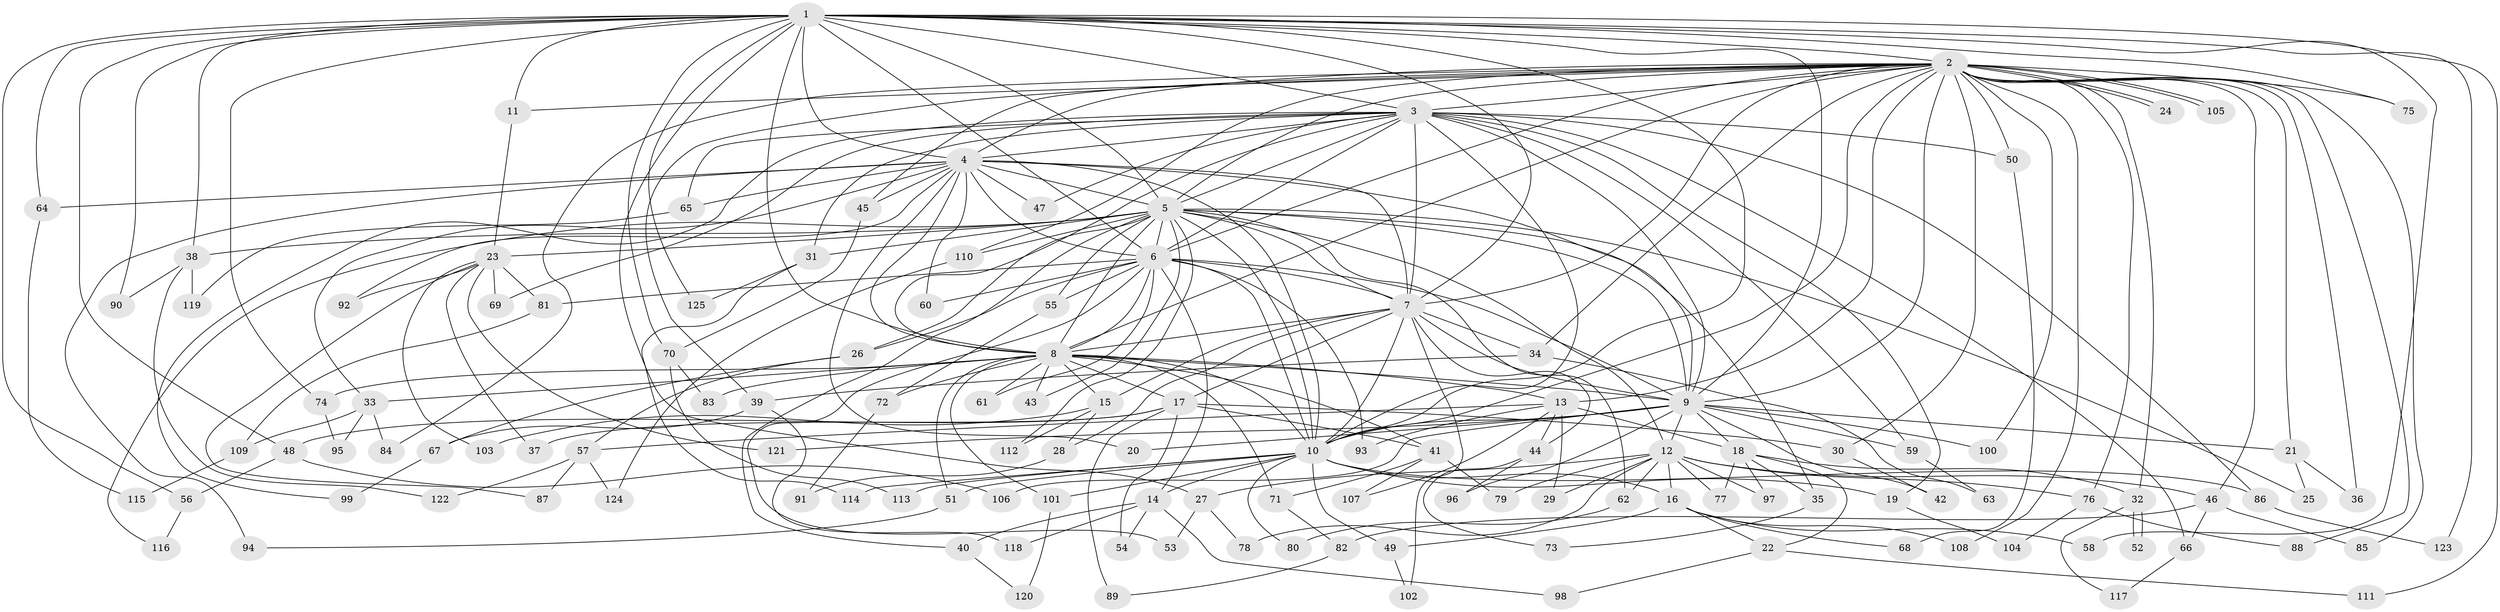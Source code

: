 // coarse degree distribution, {22: 0.011363636363636364, 29: 0.011363636363636364, 18: 0.022727272727272728, 17: 0.022727272727272728, 23: 0.011363636363636364, 15: 0.022727272727272728, 20: 0.011363636363636364, 19: 0.011363636363636364, 3: 0.2159090909090909, 8: 0.022727272727272728, 6: 0.03409090909090909, 4: 0.13636363636363635, 7: 0.011363636363636364, 2: 0.3977272727272727, 9: 0.011363636363636364, 5: 0.045454545454545456}
// Generated by graph-tools (version 1.1) at 2025/23/03/03/25 07:23:46]
// undirected, 125 vertices, 275 edges
graph export_dot {
graph [start="1"]
  node [color=gray90,style=filled];
  1;
  2;
  3;
  4;
  5;
  6;
  7;
  8;
  9;
  10;
  11;
  12;
  13;
  14;
  15;
  16;
  17;
  18;
  19;
  20;
  21;
  22;
  23;
  24;
  25;
  26;
  27;
  28;
  29;
  30;
  31;
  32;
  33;
  34;
  35;
  36;
  37;
  38;
  39;
  40;
  41;
  42;
  43;
  44;
  45;
  46;
  47;
  48;
  49;
  50;
  51;
  52;
  53;
  54;
  55;
  56;
  57;
  58;
  59;
  60;
  61;
  62;
  63;
  64;
  65;
  66;
  67;
  68;
  69;
  70;
  71;
  72;
  73;
  74;
  75;
  76;
  77;
  78;
  79;
  80;
  81;
  82;
  83;
  84;
  85;
  86;
  87;
  88;
  89;
  90;
  91;
  92;
  93;
  94;
  95;
  96;
  97;
  98;
  99;
  100;
  101;
  102;
  103;
  104;
  105;
  106;
  107;
  108;
  109;
  110;
  111;
  112;
  113;
  114;
  115;
  116;
  117;
  118;
  119;
  120;
  121;
  122;
  123;
  124;
  125;
  1 -- 2;
  1 -- 3;
  1 -- 4;
  1 -- 5;
  1 -- 6;
  1 -- 7;
  1 -- 8;
  1 -- 9;
  1 -- 10;
  1 -- 11;
  1 -- 27;
  1 -- 38;
  1 -- 48;
  1 -- 56;
  1 -- 58;
  1 -- 64;
  1 -- 70;
  1 -- 74;
  1 -- 75;
  1 -- 90;
  1 -- 111;
  1 -- 123;
  1 -- 125;
  2 -- 3;
  2 -- 4;
  2 -- 5;
  2 -- 6;
  2 -- 7;
  2 -- 8;
  2 -- 9;
  2 -- 10;
  2 -- 11;
  2 -- 13;
  2 -- 21;
  2 -- 24;
  2 -- 24;
  2 -- 30;
  2 -- 32;
  2 -- 34;
  2 -- 36;
  2 -- 39;
  2 -- 45;
  2 -- 46;
  2 -- 50;
  2 -- 75;
  2 -- 76;
  2 -- 84;
  2 -- 85;
  2 -- 88;
  2 -- 100;
  2 -- 105;
  2 -- 105;
  2 -- 108;
  2 -- 110;
  3 -- 4;
  3 -- 5;
  3 -- 6;
  3 -- 7;
  3 -- 8;
  3 -- 9;
  3 -- 10;
  3 -- 19;
  3 -- 31;
  3 -- 47;
  3 -- 50;
  3 -- 59;
  3 -- 65;
  3 -- 66;
  3 -- 69;
  3 -- 86;
  3 -- 99;
  4 -- 5;
  4 -- 6;
  4 -- 7;
  4 -- 8;
  4 -- 9;
  4 -- 10;
  4 -- 20;
  4 -- 33;
  4 -- 45;
  4 -- 47;
  4 -- 60;
  4 -- 64;
  4 -- 65;
  4 -- 92;
  4 -- 94;
  5 -- 6;
  5 -- 7;
  5 -- 8;
  5 -- 9;
  5 -- 10;
  5 -- 12;
  5 -- 23;
  5 -- 25;
  5 -- 26;
  5 -- 31;
  5 -- 35;
  5 -- 38;
  5 -- 40;
  5 -- 43;
  5 -- 55;
  5 -- 62;
  5 -- 110;
  5 -- 112;
  5 -- 116;
  6 -- 7;
  6 -- 8;
  6 -- 9;
  6 -- 10;
  6 -- 14;
  6 -- 26;
  6 -- 53;
  6 -- 55;
  6 -- 60;
  6 -- 61;
  6 -- 81;
  6 -- 93;
  7 -- 8;
  7 -- 9;
  7 -- 10;
  7 -- 15;
  7 -- 17;
  7 -- 28;
  7 -- 34;
  7 -- 44;
  7 -- 102;
  8 -- 9;
  8 -- 10;
  8 -- 13;
  8 -- 15;
  8 -- 17;
  8 -- 33;
  8 -- 41;
  8 -- 43;
  8 -- 51;
  8 -- 61;
  8 -- 71;
  8 -- 72;
  8 -- 74;
  8 -- 83;
  8 -- 101;
  9 -- 10;
  9 -- 12;
  9 -- 18;
  9 -- 20;
  9 -- 21;
  9 -- 42;
  9 -- 59;
  9 -- 96;
  9 -- 100;
  9 -- 106;
  9 -- 121;
  10 -- 14;
  10 -- 16;
  10 -- 19;
  10 -- 49;
  10 -- 51;
  10 -- 80;
  10 -- 86;
  10 -- 101;
  10 -- 113;
  10 -- 114;
  11 -- 23;
  12 -- 16;
  12 -- 27;
  12 -- 29;
  12 -- 46;
  12 -- 62;
  12 -- 76;
  12 -- 77;
  12 -- 78;
  12 -- 79;
  12 -- 97;
  13 -- 18;
  13 -- 29;
  13 -- 44;
  13 -- 57;
  13 -- 93;
  13 -- 107;
  14 -- 40;
  14 -- 54;
  14 -- 98;
  14 -- 118;
  15 -- 28;
  15 -- 103;
  15 -- 112;
  16 -- 22;
  16 -- 49;
  16 -- 58;
  16 -- 68;
  16 -- 108;
  17 -- 30;
  17 -- 37;
  17 -- 41;
  17 -- 48;
  17 -- 54;
  17 -- 89;
  18 -- 22;
  18 -- 32;
  18 -- 35;
  18 -- 77;
  18 -- 97;
  19 -- 104;
  21 -- 25;
  21 -- 36;
  22 -- 98;
  22 -- 111;
  23 -- 37;
  23 -- 69;
  23 -- 81;
  23 -- 87;
  23 -- 92;
  23 -- 103;
  23 -- 121;
  26 -- 57;
  26 -- 67;
  27 -- 53;
  27 -- 78;
  28 -- 91;
  30 -- 42;
  31 -- 114;
  31 -- 125;
  32 -- 52;
  32 -- 52;
  32 -- 117;
  33 -- 84;
  33 -- 95;
  33 -- 109;
  34 -- 39;
  34 -- 63;
  35 -- 73;
  38 -- 90;
  38 -- 119;
  38 -- 122;
  39 -- 67;
  39 -- 118;
  40 -- 120;
  41 -- 71;
  41 -- 79;
  41 -- 107;
  44 -- 73;
  44 -- 96;
  45 -- 70;
  46 -- 66;
  46 -- 82;
  46 -- 85;
  48 -- 56;
  48 -- 106;
  49 -- 102;
  50 -- 68;
  51 -- 94;
  55 -- 72;
  56 -- 116;
  57 -- 87;
  57 -- 122;
  57 -- 124;
  59 -- 63;
  62 -- 80;
  64 -- 115;
  65 -- 119;
  66 -- 117;
  67 -- 99;
  70 -- 83;
  70 -- 113;
  71 -- 82;
  72 -- 91;
  74 -- 95;
  76 -- 88;
  76 -- 104;
  81 -- 109;
  82 -- 89;
  86 -- 123;
  101 -- 120;
  109 -- 115;
  110 -- 124;
}
